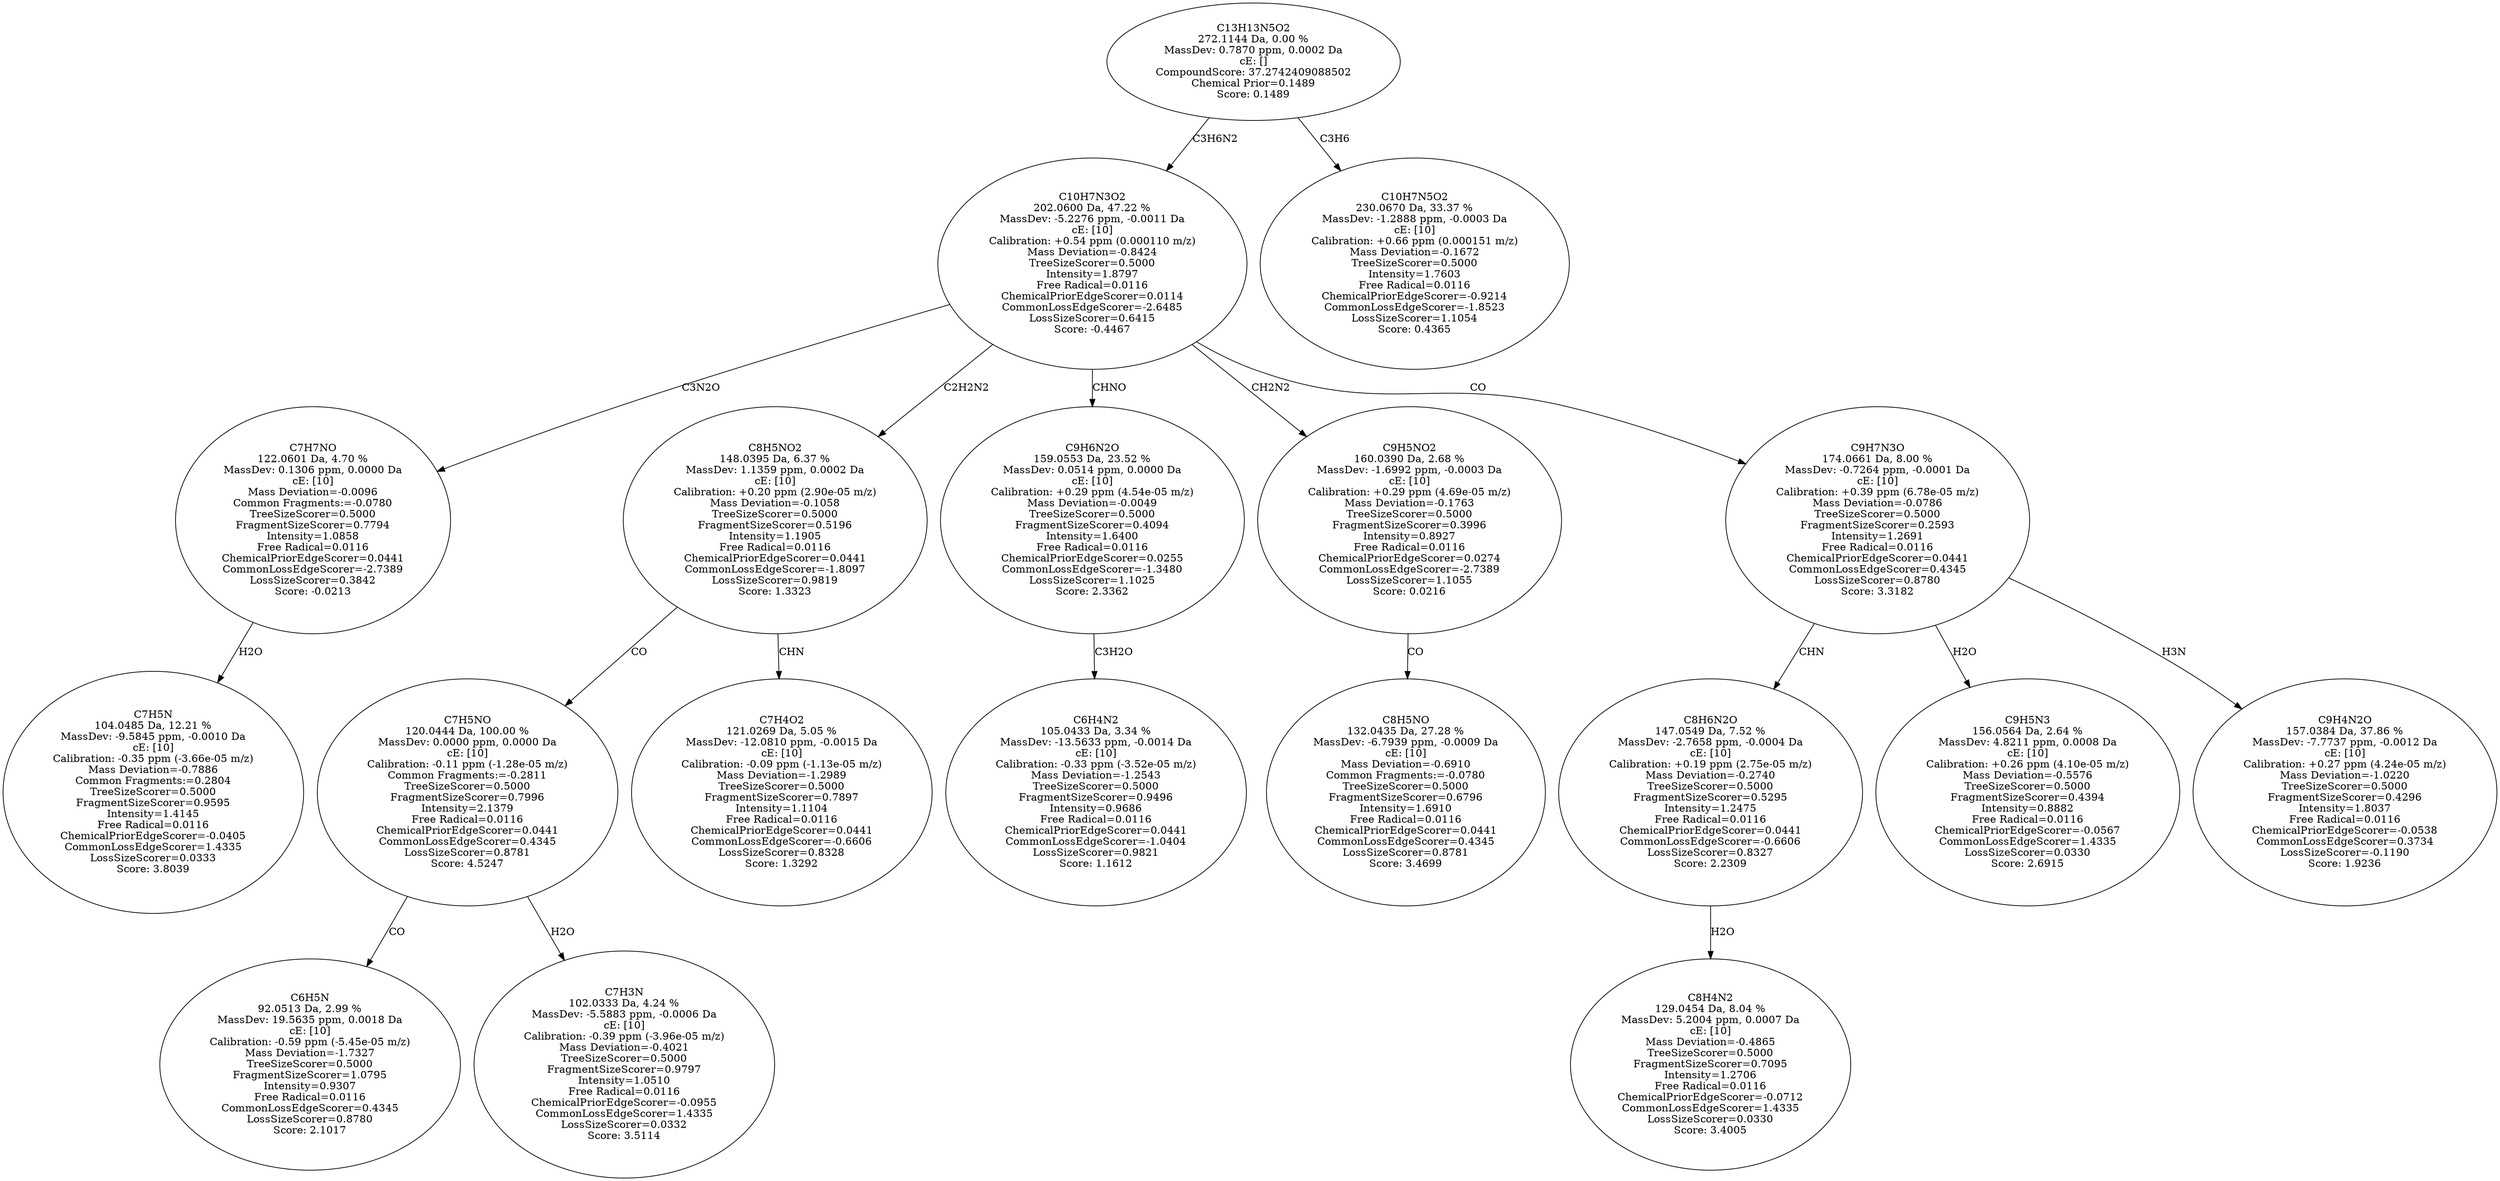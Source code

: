 strict digraph {
v1 [label="C7H5N\n104.0485 Da, 12.21 %\nMassDev: -9.5845 ppm, -0.0010 Da\ncE: [10]\nCalibration: -0.35 ppm (-3.66e-05 m/z)\nMass Deviation=-0.7886\nCommon Fragments:=0.2804\nTreeSizeScorer=0.5000\nFragmentSizeScorer=0.9595\nIntensity=1.4145\nFree Radical=0.0116\nChemicalPriorEdgeScorer=-0.0405\nCommonLossEdgeScorer=1.4335\nLossSizeScorer=0.0333\nScore: 3.8039"];
v2 [label="C7H7NO\n122.0601 Da, 4.70 %\nMassDev: 0.1306 ppm, 0.0000 Da\ncE: [10]\nMass Deviation=-0.0096\nCommon Fragments:=-0.0780\nTreeSizeScorer=0.5000\nFragmentSizeScorer=0.7794\nIntensity=1.0858\nFree Radical=0.0116\nChemicalPriorEdgeScorer=0.0441\nCommonLossEdgeScorer=-2.7389\nLossSizeScorer=0.3842\nScore: -0.0213"];
v3 [label="C6H5N\n92.0513 Da, 2.99 %\nMassDev: 19.5635 ppm, 0.0018 Da\ncE: [10]\nCalibration: -0.59 ppm (-5.45e-05 m/z)\nMass Deviation=-1.7327\nTreeSizeScorer=0.5000\nFragmentSizeScorer=1.0795\nIntensity=0.9307\nFree Radical=0.0116\nCommonLossEdgeScorer=0.4345\nLossSizeScorer=0.8780\nScore: 2.1017"];
v4 [label="C7H3N\n102.0333 Da, 4.24 %\nMassDev: -5.5883 ppm, -0.0006 Da\ncE: [10]\nCalibration: -0.39 ppm (-3.96e-05 m/z)\nMass Deviation=-0.4021\nTreeSizeScorer=0.5000\nFragmentSizeScorer=0.9797\nIntensity=1.0510\nFree Radical=0.0116\nChemicalPriorEdgeScorer=-0.0955\nCommonLossEdgeScorer=1.4335\nLossSizeScorer=0.0332\nScore: 3.5114"];
v5 [label="C7H5NO\n120.0444 Da, 100.00 %\nMassDev: 0.0000 ppm, 0.0000 Da\ncE: [10]\nCalibration: -0.11 ppm (-1.28e-05 m/z)\nCommon Fragments:=-0.2811\nTreeSizeScorer=0.5000\nFragmentSizeScorer=0.7996\nIntensity=2.1379\nFree Radical=0.0116\nChemicalPriorEdgeScorer=0.0441\nCommonLossEdgeScorer=0.4345\nLossSizeScorer=0.8781\nScore: 4.5247"];
v6 [label="C7H4O2\n121.0269 Da, 5.05 %\nMassDev: -12.0810 ppm, -0.0015 Da\ncE: [10]\nCalibration: -0.09 ppm (-1.13e-05 m/z)\nMass Deviation=-1.2989\nTreeSizeScorer=0.5000\nFragmentSizeScorer=0.7897\nIntensity=1.1104\nFree Radical=0.0116\nChemicalPriorEdgeScorer=0.0441\nCommonLossEdgeScorer=-0.6606\nLossSizeScorer=0.8328\nScore: 1.3292"];
v7 [label="C8H5NO2\n148.0395 Da, 6.37 %\nMassDev: 1.1359 ppm, 0.0002 Da\ncE: [10]\nCalibration: +0.20 ppm (2.90e-05 m/z)\nMass Deviation=-0.1058\nTreeSizeScorer=0.5000\nFragmentSizeScorer=0.5196\nIntensity=1.1905\nFree Radical=0.0116\nChemicalPriorEdgeScorer=0.0441\nCommonLossEdgeScorer=-1.8097\nLossSizeScorer=0.9819\nScore: 1.3323"];
v8 [label="C6H4N2\n105.0433 Da, 3.34 %\nMassDev: -13.5633 ppm, -0.0014 Da\ncE: [10]\nCalibration: -0.33 ppm (-3.52e-05 m/z)\nMass Deviation=-1.2543\nTreeSizeScorer=0.5000\nFragmentSizeScorer=0.9496\nIntensity=0.9686\nFree Radical=0.0116\nChemicalPriorEdgeScorer=0.0441\nCommonLossEdgeScorer=-1.0404\nLossSizeScorer=0.9821\nScore: 1.1612"];
v9 [label="C9H6N2O\n159.0553 Da, 23.52 %\nMassDev: 0.0514 ppm, 0.0000 Da\ncE: [10]\nCalibration: +0.29 ppm (4.54e-05 m/z)\nMass Deviation=-0.0049\nTreeSizeScorer=0.5000\nFragmentSizeScorer=0.4094\nIntensity=1.6400\nFree Radical=0.0116\nChemicalPriorEdgeScorer=0.0255\nCommonLossEdgeScorer=-1.3480\nLossSizeScorer=1.1025\nScore: 2.3362"];
v10 [label="C8H5NO\n132.0435 Da, 27.28 %\nMassDev: -6.7939 ppm, -0.0009 Da\ncE: [10]\nMass Deviation=-0.6910\nCommon Fragments:=-0.0780\nTreeSizeScorer=0.5000\nFragmentSizeScorer=0.6796\nIntensity=1.6910\nFree Radical=0.0116\nChemicalPriorEdgeScorer=0.0441\nCommonLossEdgeScorer=0.4345\nLossSizeScorer=0.8781\nScore: 3.4699"];
v11 [label="C9H5NO2\n160.0390 Da, 2.68 %\nMassDev: -1.6992 ppm, -0.0003 Da\ncE: [10]\nCalibration: +0.29 ppm (4.69e-05 m/z)\nMass Deviation=-0.1763\nTreeSizeScorer=0.5000\nFragmentSizeScorer=0.3996\nIntensity=0.8927\nFree Radical=0.0116\nChemicalPriorEdgeScorer=0.0274\nCommonLossEdgeScorer=-2.7389\nLossSizeScorer=1.1055\nScore: 0.0216"];
v12 [label="C8H4N2\n129.0454 Da, 8.04 %\nMassDev: 5.2004 ppm, 0.0007 Da\ncE: [10]\nMass Deviation=-0.4865\nTreeSizeScorer=0.5000\nFragmentSizeScorer=0.7095\nIntensity=1.2706\nFree Radical=0.0116\nChemicalPriorEdgeScorer=-0.0712\nCommonLossEdgeScorer=1.4335\nLossSizeScorer=0.0330\nScore: 3.4005"];
v13 [label="C8H6N2O\n147.0549 Da, 7.52 %\nMassDev: -2.7658 ppm, -0.0004 Da\ncE: [10]\nCalibration: +0.19 ppm (2.75e-05 m/z)\nMass Deviation=-0.2740\nTreeSizeScorer=0.5000\nFragmentSizeScorer=0.5295\nIntensity=1.2475\nFree Radical=0.0116\nChemicalPriorEdgeScorer=0.0441\nCommonLossEdgeScorer=-0.6606\nLossSizeScorer=0.8327\nScore: 2.2309"];
v14 [label="C9H5N3\n156.0564 Da, 2.64 %\nMassDev: 4.8211 ppm, 0.0008 Da\ncE: [10]\nCalibration: +0.26 ppm (4.10e-05 m/z)\nMass Deviation=-0.5576\nTreeSizeScorer=0.5000\nFragmentSizeScorer=0.4394\nIntensity=0.8882\nFree Radical=0.0116\nChemicalPriorEdgeScorer=-0.0567\nCommonLossEdgeScorer=1.4335\nLossSizeScorer=0.0330\nScore: 2.6915"];
v15 [label="C9H4N2O\n157.0384 Da, 37.86 %\nMassDev: -7.7737 ppm, -0.0012 Da\ncE: [10]\nCalibration: +0.27 ppm (4.24e-05 m/z)\nMass Deviation=-1.0220\nTreeSizeScorer=0.5000\nFragmentSizeScorer=0.4296\nIntensity=1.8037\nFree Radical=0.0116\nChemicalPriorEdgeScorer=-0.0538\nCommonLossEdgeScorer=0.3734\nLossSizeScorer=-0.1190\nScore: 1.9236"];
v16 [label="C9H7N3O\n174.0661 Da, 8.00 %\nMassDev: -0.7264 ppm, -0.0001 Da\ncE: [10]\nCalibration: +0.39 ppm (6.78e-05 m/z)\nMass Deviation=-0.0786\nTreeSizeScorer=0.5000\nFragmentSizeScorer=0.2593\nIntensity=1.2691\nFree Radical=0.0116\nChemicalPriorEdgeScorer=0.0441\nCommonLossEdgeScorer=0.4345\nLossSizeScorer=0.8780\nScore: 3.3182"];
v17 [label="C10H7N3O2\n202.0600 Da, 47.22 %\nMassDev: -5.2276 ppm, -0.0011 Da\ncE: [10]\nCalibration: +0.54 ppm (0.000110 m/z)\nMass Deviation=-0.8424\nTreeSizeScorer=0.5000\nIntensity=1.8797\nFree Radical=0.0116\nChemicalPriorEdgeScorer=0.0114\nCommonLossEdgeScorer=-2.6485\nLossSizeScorer=0.6415\nScore: -0.4467"];
v18 [label="C10H7N5O2\n230.0670 Da, 33.37 %\nMassDev: -1.2888 ppm, -0.0003 Da\ncE: [10]\nCalibration: +0.66 ppm (0.000151 m/z)\nMass Deviation=-0.1672\nTreeSizeScorer=0.5000\nIntensity=1.7603\nFree Radical=0.0116\nChemicalPriorEdgeScorer=-0.9214\nCommonLossEdgeScorer=-1.8523\nLossSizeScorer=1.1054\nScore: 0.4365"];
v19 [label="C13H13N5O2\n272.1144 Da, 0.00 %\nMassDev: 0.7870 ppm, 0.0002 Da\ncE: []\nCompoundScore: 37.2742409088502\nChemical Prior=0.1489\nScore: 0.1489"];
v2 -> v1 [label="H2O"];
v17 -> v2 [label="C3N2O"];
v5 -> v3 [label="CO"];
v5 -> v4 [label="H2O"];
v7 -> v5 [label="CO"];
v7 -> v6 [label="CHN"];
v17 -> v7 [label="C2H2N2"];
v9 -> v8 [label="C3H2O"];
v17 -> v9 [label="CHNO"];
v11 -> v10 [label="CO"];
v17 -> v11 [label="CH2N2"];
v13 -> v12 [label="H2O"];
v16 -> v13 [label="CHN"];
v16 -> v14 [label="H2O"];
v16 -> v15 [label="H3N"];
v17 -> v16 [label="CO"];
v19 -> v17 [label="C3H6N2"];
v19 -> v18 [label="C3H6"];
}